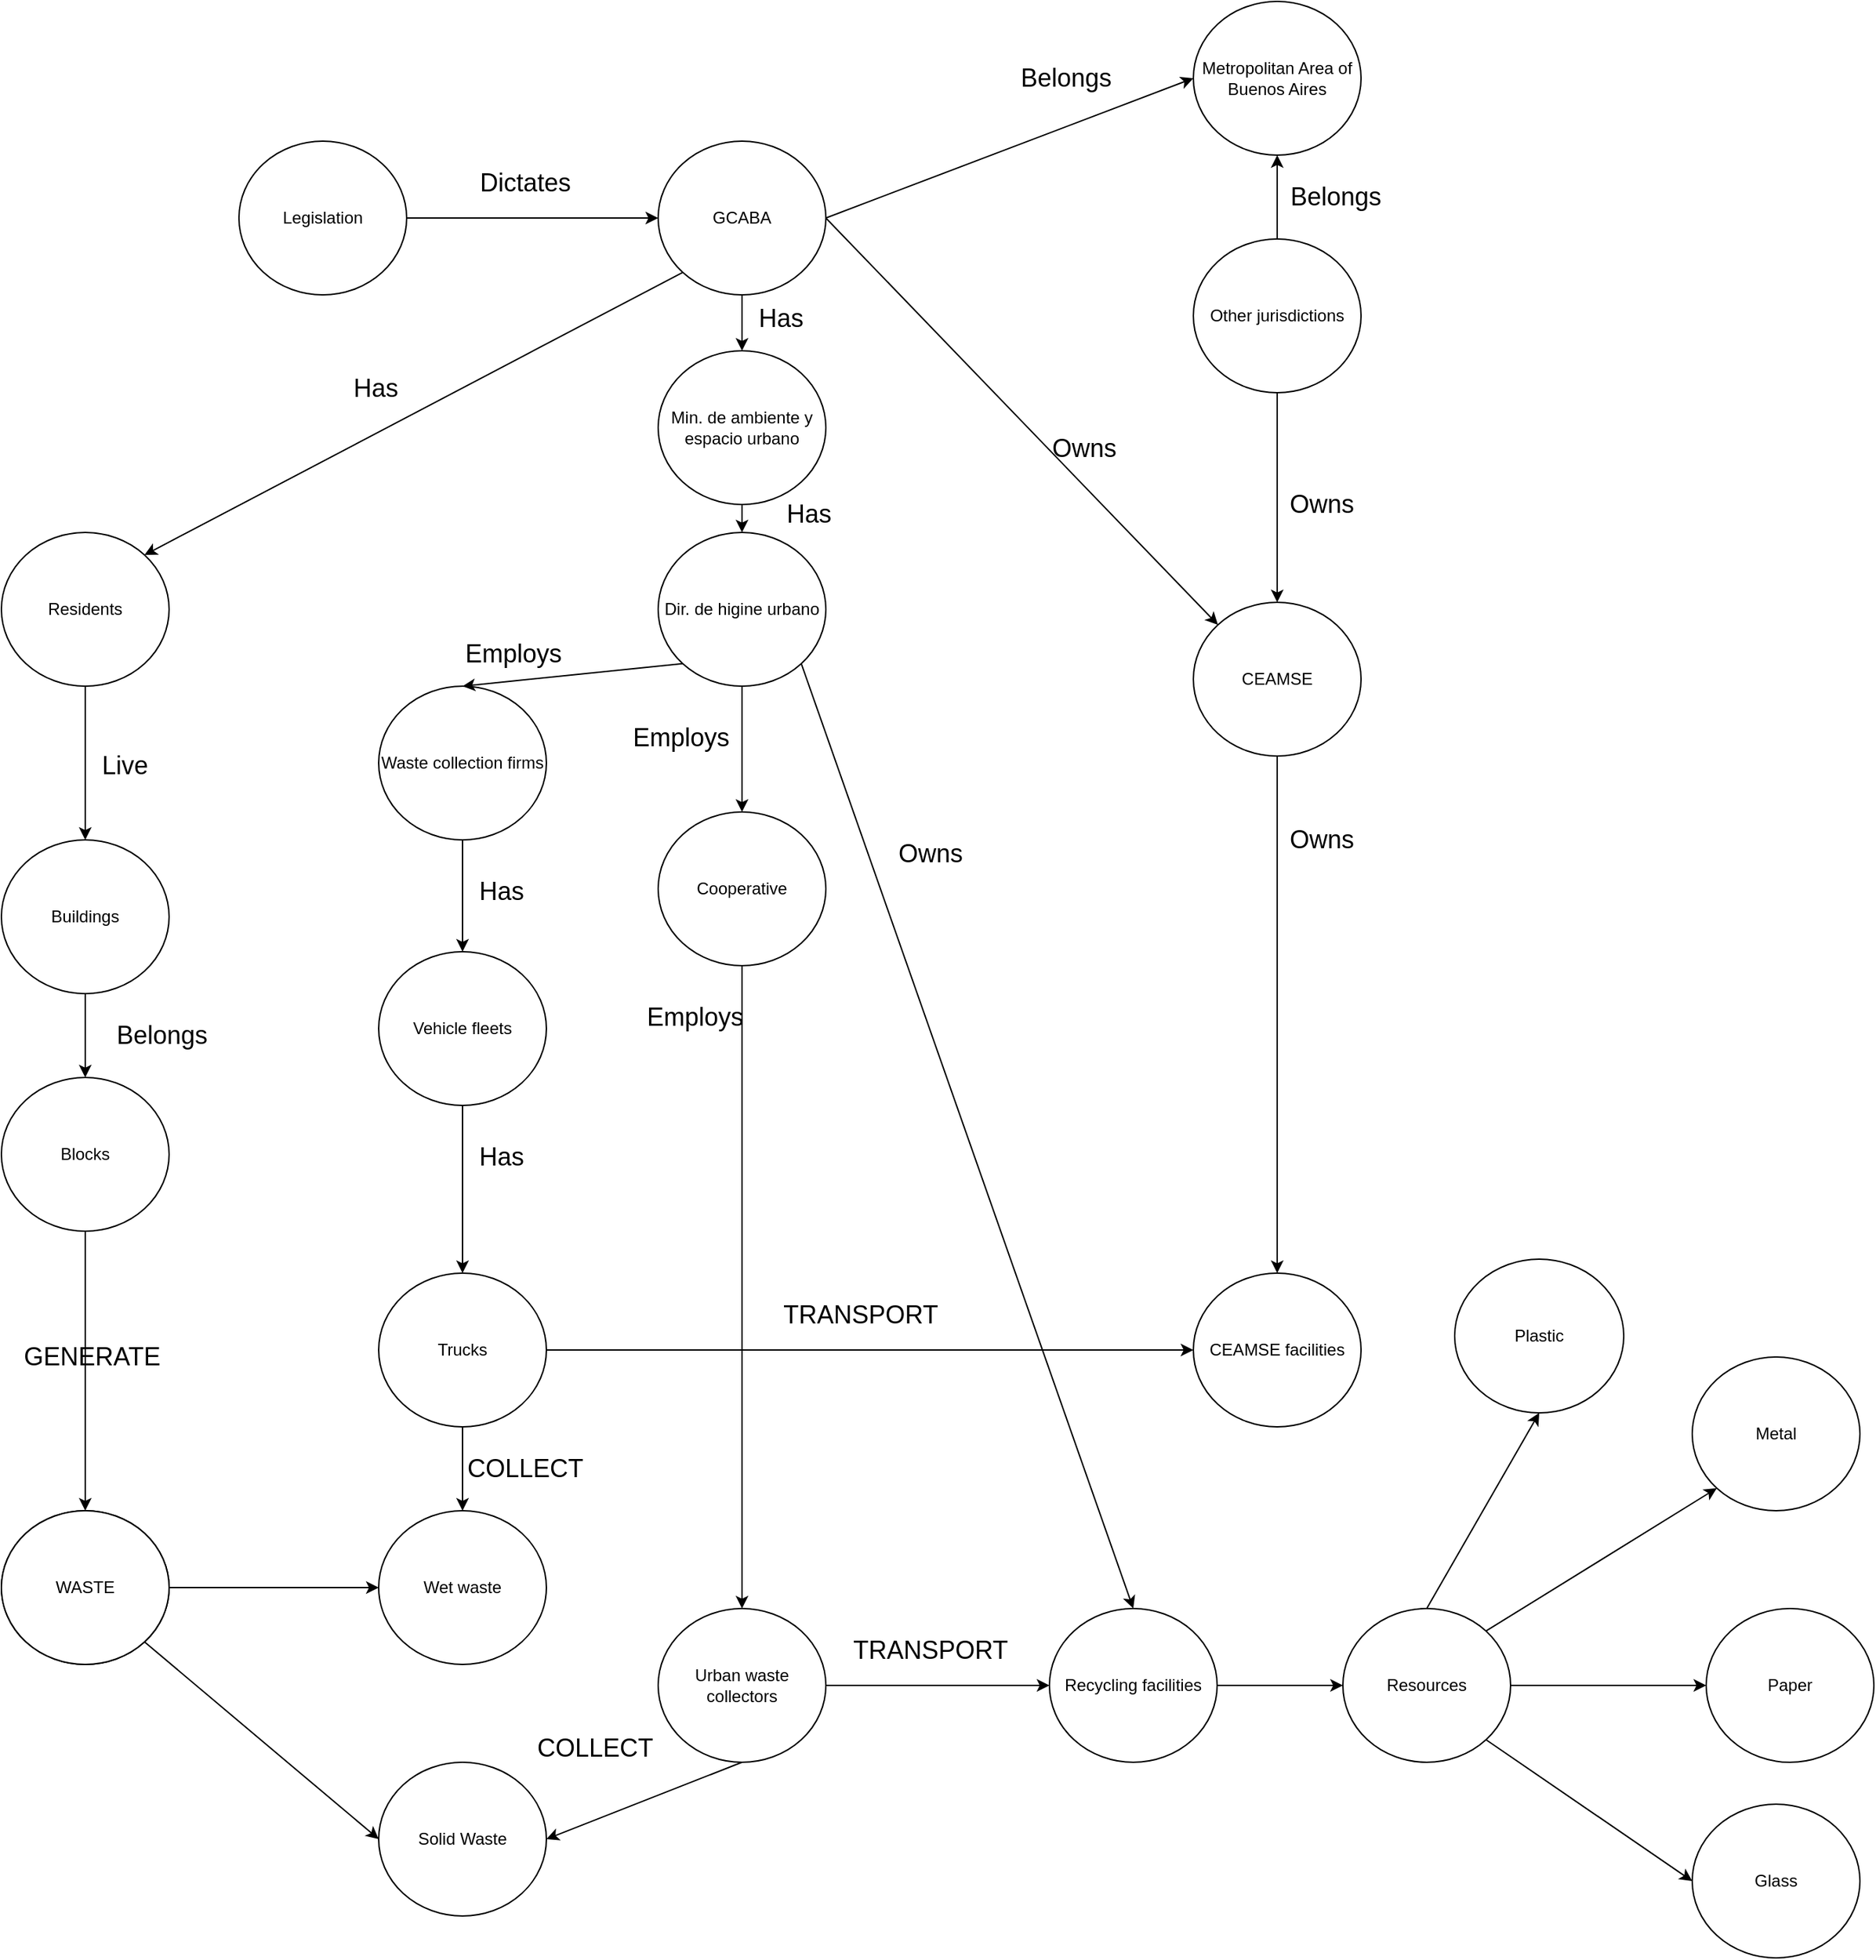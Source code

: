 <mxfile version="13.9.9" type="device"><diagram id="C5RBs43oDa-KdzZeNtuy" name="Page-1"><mxGraphModel dx="3128" dy="1988" grid="1" gridSize="10" guides="1" tooltips="1" connect="1" arrows="1" fold="1" page="1" pageScale="1" pageWidth="827" pageHeight="1169" math="0" shadow="0"><root><mxCell id="WIyWlLk6GJQsqaUBKTNV-0"/><mxCell id="WIyWlLk6GJQsqaUBKTNV-1" parent="WIyWlLk6GJQsqaUBKTNV-0"/><mxCell id="EyE9Sb6_Uw34UWCapqnc-0" value="Urban waste collectors" style="ellipse;whiteSpace=wrap;html=1;" parent="WIyWlLk6GJQsqaUBKTNV-1" vertex="1"><mxGeometry x="670" y="1330" width="120" height="110" as="geometry"/></mxCell><mxCell id="EyE9Sb6_Uw34UWCapqnc-2" value="Cooperative" style="ellipse;whiteSpace=wrap;html=1;" parent="WIyWlLk6GJQsqaUBKTNV-1" vertex="1"><mxGeometry x="670" y="760" width="120" height="110" as="geometry"/></mxCell><mxCell id="EyE9Sb6_Uw34UWCapqnc-6" value="GCABA" style="ellipse;whiteSpace=wrap;html=1;" parent="WIyWlLk6GJQsqaUBKTNV-1" vertex="1"><mxGeometry x="670" y="280" width="120" height="110" as="geometry"/></mxCell><mxCell id="EyE9Sb6_Uw34UWCapqnc-7" value="Min. de ambiente y espacio urbano " style="ellipse;whiteSpace=wrap;html=1;" parent="WIyWlLk6GJQsqaUBKTNV-1" vertex="1"><mxGeometry x="670" y="430" width="120" height="110" as="geometry"/></mxCell><mxCell id="EyE9Sb6_Uw34UWCapqnc-8" value="Dir. de higine urbano" style="ellipse;whiteSpace=wrap;html=1;" parent="WIyWlLk6GJQsqaUBKTNV-1" vertex="1"><mxGeometry x="670" y="560" width="120" height="110" as="geometry"/></mxCell><mxCell id="EyE9Sb6_Uw34UWCapqnc-9" value="Legislation" style="ellipse;whiteSpace=wrap;html=1;" parent="WIyWlLk6GJQsqaUBKTNV-1" vertex="1"><mxGeometry x="370" y="280" width="120" height="110" as="geometry"/></mxCell><mxCell id="EyE9Sb6_Uw34UWCapqnc-11" value="" style="endArrow=classic;html=1;exitX=1;exitY=0.5;exitDx=0;exitDy=0;entryX=0;entryY=0.5;entryDx=0;entryDy=0;" parent="WIyWlLk6GJQsqaUBKTNV-1" source="EyE9Sb6_Uw34UWCapqnc-9" target="EyE9Sb6_Uw34UWCapqnc-6" edge="1"><mxGeometry width="50" height="50" relative="1" as="geometry"><mxPoint x="440" y="620" as="sourcePoint"/><mxPoint x="490" y="570" as="targetPoint"/></mxGeometry></mxCell><mxCell id="EyE9Sb6_Uw34UWCapqnc-14" value="Waste collection firms" style="ellipse;whiteSpace=wrap;html=1;" parent="WIyWlLk6GJQsqaUBKTNV-1" vertex="1"><mxGeometry x="470" y="670" width="120" height="110" as="geometry"/></mxCell><mxCell id="EyE9Sb6_Uw34UWCapqnc-15" value="" style="endArrow=classic;html=1;entryX=0.5;entryY=0;entryDx=0;entryDy=0;exitX=0;exitY=1;exitDx=0;exitDy=0;" parent="WIyWlLk6GJQsqaUBKTNV-1" source="EyE9Sb6_Uw34UWCapqnc-8" target="EyE9Sb6_Uw34UWCapqnc-14" edge="1"><mxGeometry width="50" height="50" relative="1" as="geometry"><mxPoint x="510" y="700" as="sourcePoint"/><mxPoint x="560" y="650" as="targetPoint"/></mxGeometry></mxCell><mxCell id="EyE9Sb6_Uw34UWCapqnc-16" value="" style="endArrow=classic;html=1;entryX=0.5;entryY=0;entryDx=0;entryDy=0;exitX=0.5;exitY=1;exitDx=0;exitDy=0;" parent="WIyWlLk6GJQsqaUBKTNV-1" source="EyE9Sb6_Uw34UWCapqnc-8" target="EyE9Sb6_Uw34UWCapqnc-2" edge="1"><mxGeometry width="50" height="50" relative="1" as="geometry"><mxPoint x="740" y="670" as="sourcePoint"/><mxPoint x="440" y="740" as="targetPoint"/></mxGeometry></mxCell><mxCell id="EyE9Sb6_Uw34UWCapqnc-18" value="Solid Waste" style="ellipse;whiteSpace=wrap;html=1;" parent="WIyWlLk6GJQsqaUBKTNV-1" vertex="1"><mxGeometry x="470" y="1440" width="120" height="110" as="geometry"/></mxCell><mxCell id="EyE9Sb6_Uw34UWCapqnc-19" value="" style="endArrow=classic;html=1;entryX=0.5;entryY=0;entryDx=0;entryDy=0;exitX=0.5;exitY=1;exitDx=0;exitDy=0;" parent="WIyWlLk6GJQsqaUBKTNV-1" source="EyE9Sb6_Uw34UWCapqnc-35" target="EyE9Sb6_Uw34UWCapqnc-53" edge="1"><mxGeometry width="50" height="50" relative="1" as="geometry"><mxPoint x="780" y="930" as="sourcePoint"/><mxPoint x="500" y="520" as="targetPoint"/></mxGeometry></mxCell><mxCell id="EyE9Sb6_Uw34UWCapqnc-21" value="" style="endArrow=classic;html=1;exitX=0.5;exitY=1;exitDx=0;exitDy=0;entryX=0.5;entryY=0;entryDx=0;entryDy=0;" parent="WIyWlLk6GJQsqaUBKTNV-1" source="EyE9Sb6_Uw34UWCapqnc-7" target="EyE9Sb6_Uw34UWCapqnc-8" edge="1"><mxGeometry width="50" height="50" relative="1" as="geometry"><mxPoint x="510" y="700" as="sourcePoint"/><mxPoint x="560" y="650" as="targetPoint"/></mxGeometry></mxCell><mxCell id="EyE9Sb6_Uw34UWCapqnc-22" value="" style="endArrow=classic;html=1;exitX=0.5;exitY=1;exitDx=0;exitDy=0;entryX=0.5;entryY=0;entryDx=0;entryDy=0;" parent="WIyWlLk6GJQsqaUBKTNV-1" source="EyE9Sb6_Uw34UWCapqnc-6" target="EyE9Sb6_Uw34UWCapqnc-7" edge="1"><mxGeometry width="50" height="50" relative="1" as="geometry"><mxPoint x="510" y="700" as="sourcePoint"/><mxPoint x="560" y="650" as="targetPoint"/></mxGeometry></mxCell><mxCell id="EyE9Sb6_Uw34UWCapqnc-25" value="CEAMSE" style="ellipse;whiteSpace=wrap;html=1;" parent="WIyWlLk6GJQsqaUBKTNV-1" vertex="1"><mxGeometry x="1053" y="610" width="120" height="110" as="geometry"/></mxCell><mxCell id="EyE9Sb6_Uw34UWCapqnc-26" value="Other jurisdictions" style="ellipse;whiteSpace=wrap;html=1;" parent="WIyWlLk6GJQsqaUBKTNV-1" vertex="1"><mxGeometry x="1053" y="350" width="120" height="110" as="geometry"/></mxCell><mxCell id="EyE9Sb6_Uw34UWCapqnc-27" value="" style="endArrow=classic;html=1;exitX=0.5;exitY=1;exitDx=0;exitDy=0;entryX=0.5;entryY=0;entryDx=0;entryDy=0;" parent="WIyWlLk6GJQsqaUBKTNV-1" source="EyE9Sb6_Uw34UWCapqnc-26" target="EyE9Sb6_Uw34UWCapqnc-25" edge="1"><mxGeometry width="50" height="50" relative="1" as="geometry"><mxPoint x="653" y="710" as="sourcePoint"/><mxPoint x="703" y="660" as="targetPoint"/></mxGeometry></mxCell><mxCell id="EyE9Sb6_Uw34UWCapqnc-28" value="" style="endArrow=classic;html=1;exitX=1;exitY=0.5;exitDx=0;exitDy=0;entryX=0;entryY=0;entryDx=0;entryDy=0;" parent="WIyWlLk6GJQsqaUBKTNV-1" source="EyE9Sb6_Uw34UWCapqnc-6" target="EyE9Sb6_Uw34UWCapqnc-25" edge="1"><mxGeometry width="50" height="50" relative="1" as="geometry"><mxPoint x="890" y="390" as="sourcePoint"/><mxPoint x="910" y="520" as="targetPoint"/></mxGeometry></mxCell><mxCell id="EyE9Sb6_Uw34UWCapqnc-29" value="Metropolitan Area of Buenos Aires" style="ellipse;whiteSpace=wrap;html=1;" parent="WIyWlLk6GJQsqaUBKTNV-1" vertex="1"><mxGeometry x="1053" y="180" width="120" height="110" as="geometry"/></mxCell><mxCell id="EyE9Sb6_Uw34UWCapqnc-31" value="" style="endArrow=classic;html=1;exitX=0.5;exitY=1;exitDx=0;exitDy=0;" parent="WIyWlLk6GJQsqaUBKTNV-1" source="EyE9Sb6_Uw34UWCapqnc-14" target="EyE9Sb6_Uw34UWCapqnc-34" edge="1"><mxGeometry width="50" height="50" relative="1" as="geometry"><mxPoint x="580" y="730" as="sourcePoint"/><mxPoint x="1217.297" y="391.364" as="targetPoint"/></mxGeometry></mxCell><mxCell id="EyE9Sb6_Uw34UWCapqnc-32" value="" style="endArrow=classic;html=1;entryX=0.5;entryY=1;entryDx=0;entryDy=0;exitX=0.5;exitY=0;exitDx=0;exitDy=0;" parent="WIyWlLk6GJQsqaUBKTNV-1" source="EyE9Sb6_Uw34UWCapqnc-26" target="EyE9Sb6_Uw34UWCapqnc-29" edge="1"><mxGeometry width="50" height="50" relative="1" as="geometry"><mxPoint x="1063" y="350" as="sourcePoint"/><mxPoint x="1120.297" y="566.364" as="targetPoint"/></mxGeometry></mxCell><mxCell id="EyE9Sb6_Uw34UWCapqnc-33" value="" style="endArrow=classic;html=1;exitX=0.5;exitY=1;exitDx=0;exitDy=0;entryX=0.5;entryY=0;entryDx=0;entryDy=0;" parent="WIyWlLk6GJQsqaUBKTNV-1" source="EyE9Sb6_Uw34UWCapqnc-25" target="EyE9Sb6_Uw34UWCapqnc-36" edge="1"><mxGeometry width="50" height="50" relative="1" as="geometry"><mxPoint x="1343" y="430" as="sourcePoint"/><mxPoint x="1510.297" y="631.364" as="targetPoint"/></mxGeometry></mxCell><mxCell id="EyE9Sb6_Uw34UWCapqnc-37" value="" style="edgeStyle=orthogonalEdgeStyle;rounded=0;orthogonalLoop=1;jettySize=auto;html=1;entryX=0.5;entryY=0;entryDx=0;entryDy=0;" parent="WIyWlLk6GJQsqaUBKTNV-1" source="EyE9Sb6_Uw34UWCapqnc-34" target="EyE9Sb6_Uw34UWCapqnc-35" edge="1"><mxGeometry relative="1" as="geometry"/></mxCell><mxCell id="EyE9Sb6_Uw34UWCapqnc-34" value="Vehicle fleets" style="ellipse;whiteSpace=wrap;html=1;" parent="WIyWlLk6GJQsqaUBKTNV-1" vertex="1"><mxGeometry x="470" y="860" width="120" height="110" as="geometry"/></mxCell><mxCell id="EyE9Sb6_Uw34UWCapqnc-35" value="Trucks" style="ellipse;whiteSpace=wrap;html=1;" parent="WIyWlLk6GJQsqaUBKTNV-1" vertex="1"><mxGeometry x="470" y="1090" width="120" height="110" as="geometry"/></mxCell><mxCell id="EyE9Sb6_Uw34UWCapqnc-36" value="CEAMSE facilities" style="ellipse;whiteSpace=wrap;html=1;" parent="WIyWlLk6GJQsqaUBKTNV-1" vertex="1"><mxGeometry x="1053" y="1090" width="120" height="110" as="geometry"/></mxCell><mxCell id="EyE9Sb6_Uw34UWCapqnc-39" value="Recycling facilities" style="ellipse;whiteSpace=wrap;html=1;" parent="WIyWlLk6GJQsqaUBKTNV-1" vertex="1"><mxGeometry x="950" y="1330" width="120" height="110" as="geometry"/></mxCell><mxCell id="EyE9Sb6_Uw34UWCapqnc-40" value="" style="endArrow=classic;html=1;exitX=1;exitY=1;exitDx=0;exitDy=0;entryX=0.5;entryY=0;entryDx=0;entryDy=0;" parent="WIyWlLk6GJQsqaUBKTNV-1" source="EyE9Sb6_Uw34UWCapqnc-8" target="EyE9Sb6_Uw34UWCapqnc-39" edge="1"><mxGeometry width="50" height="50" relative="1" as="geometry"><mxPoint x="1180" y="920" as="sourcePoint"/><mxPoint x="730" y="760" as="targetPoint"/></mxGeometry></mxCell><mxCell id="EyE9Sb6_Uw34UWCapqnc-42" value="Residents" style="ellipse;whiteSpace=wrap;html=1;" parent="WIyWlLk6GJQsqaUBKTNV-1" vertex="1"><mxGeometry x="200" y="560" width="120" height="110" as="geometry"/></mxCell><mxCell id="EyE9Sb6_Uw34UWCapqnc-43" value="Buildings" style="ellipse;whiteSpace=wrap;html=1;" parent="WIyWlLk6GJQsqaUBKTNV-1" vertex="1"><mxGeometry x="200" y="780" width="120" height="110" as="geometry"/></mxCell><mxCell id="EyE9Sb6_Uw34UWCapqnc-44" value="Blocks" style="ellipse;whiteSpace=wrap;html=1;" parent="WIyWlLk6GJQsqaUBKTNV-1" vertex="1"><mxGeometry x="200" y="950" width="120" height="110" as="geometry"/></mxCell><mxCell id="EyE9Sb6_Uw34UWCapqnc-45" value="" style="endArrow=classic;html=1;exitX=0.5;exitY=1;exitDx=0;exitDy=0;entryX=0.5;entryY=0;entryDx=0;entryDy=0;" parent="WIyWlLk6GJQsqaUBKTNV-1" source="EyE9Sb6_Uw34UWCapqnc-42" target="EyE9Sb6_Uw34UWCapqnc-43" edge="1"><mxGeometry width="50" height="50" relative="1" as="geometry"><mxPoint x="200" y="930" as="sourcePoint"/><mxPoint x="350" y="780" as="targetPoint"/></mxGeometry></mxCell><mxCell id="EyE9Sb6_Uw34UWCapqnc-47" value="" style="endArrow=classic;html=1;exitX=0;exitY=1;exitDx=0;exitDy=0;entryX=1;entryY=0;entryDx=0;entryDy=0;" parent="WIyWlLk6GJQsqaUBKTNV-1" source="EyE9Sb6_Uw34UWCapqnc-6" target="EyE9Sb6_Uw34UWCapqnc-42" edge="1"><mxGeometry width="50" height="50" relative="1" as="geometry"><mxPoint x="200" y="930" as="sourcePoint"/><mxPoint x="510" y="640" as="targetPoint"/></mxGeometry></mxCell><mxCell id="EyE9Sb6_Uw34UWCapqnc-49" value="" style="endArrow=classic;html=1;exitX=0.5;exitY=1;exitDx=0;exitDy=0;" parent="WIyWlLk6GJQsqaUBKTNV-1" source="EyE9Sb6_Uw34UWCapqnc-43" target="EyE9Sb6_Uw34UWCapqnc-44" edge="1"><mxGeometry width="50" height="50" relative="1" as="geometry"><mxPoint x="390" y="780" as="sourcePoint"/><mxPoint x="440" y="730" as="targetPoint"/></mxGeometry></mxCell><mxCell id="EyE9Sb6_Uw34UWCapqnc-50" value="" style="endArrow=classic;html=1;exitX=1;exitY=0.5;exitDx=0;exitDy=0;" parent="WIyWlLk6GJQsqaUBKTNV-1" source="EyE9Sb6_Uw34UWCapqnc-94" target="EyE9Sb6_Uw34UWCapqnc-53" edge="1"><mxGeometry width="50" height="50" relative="1" as="geometry"><mxPoint x="290" y="1190" as="sourcePoint"/><mxPoint x="260" y="1160" as="targetPoint"/></mxGeometry></mxCell><mxCell id="EyE9Sb6_Uw34UWCapqnc-52" value="" style="endArrow=classic;html=1;entryX=0;entryY=0.5;entryDx=0;entryDy=0;exitX=1;exitY=0.5;exitDx=0;exitDy=0;" parent="WIyWlLk6GJQsqaUBKTNV-1" source="EyE9Sb6_Uw34UWCapqnc-0" target="EyE9Sb6_Uw34UWCapqnc-39" edge="1"><mxGeometry width="50" height="50" relative="1" as="geometry"><mxPoint x="200" y="930" as="sourcePoint"/><mxPoint x="250" y="880" as="targetPoint"/></mxGeometry></mxCell><mxCell id="EyE9Sb6_Uw34UWCapqnc-53" value="Wet waste" style="ellipse;whiteSpace=wrap;html=1;" parent="WIyWlLk6GJQsqaUBKTNV-1" vertex="1"><mxGeometry x="470" y="1260" width="120" height="110" as="geometry"/></mxCell><mxCell id="EyE9Sb6_Uw34UWCapqnc-55" value="&lt;font style=&quot;font-size: 18px&quot;&gt;Owns&lt;/font&gt;" style="text;html=1;strokeColor=none;fillColor=none;align=center;verticalAlign=middle;whiteSpace=wrap;rounded=0;" parent="WIyWlLk6GJQsqaUBKTNV-1" vertex="1"><mxGeometry x="930" y="480" width="90" height="40" as="geometry"/></mxCell><mxCell id="EyE9Sb6_Uw34UWCapqnc-56" value="&lt;font style=&quot;font-size: 18px&quot;&gt;Owns&lt;/font&gt;" style="text;html=1;strokeColor=none;fillColor=none;align=center;verticalAlign=middle;whiteSpace=wrap;rounded=0;" parent="WIyWlLk6GJQsqaUBKTNV-1" vertex="1"><mxGeometry x="1100" y="520" width="90" height="40" as="geometry"/></mxCell><mxCell id="EyE9Sb6_Uw34UWCapqnc-57" value="&lt;font style=&quot;font-size: 18px&quot;&gt;Owns&lt;/font&gt;" style="text;html=1;strokeColor=none;fillColor=none;align=center;verticalAlign=middle;whiteSpace=wrap;rounded=0;" parent="WIyWlLk6GJQsqaUBKTNV-1" vertex="1"><mxGeometry x="1100" y="760" width="90" height="40" as="geometry"/></mxCell><mxCell id="EyE9Sb6_Uw34UWCapqnc-58" value="&lt;font style=&quot;font-size: 18px&quot;&gt;Belongs&lt;/font&gt;" style="text;html=1;strokeColor=none;fillColor=none;align=center;verticalAlign=middle;whiteSpace=wrap;rounded=0;" parent="WIyWlLk6GJQsqaUBKTNV-1" vertex="1"><mxGeometry x="1110" y="300" width="90" height="40" as="geometry"/></mxCell><mxCell id="EyE9Sb6_Uw34UWCapqnc-60" value="" style="endArrow=classic;html=1;exitX=1;exitY=0.5;exitDx=0;exitDy=0;entryX=0;entryY=0.5;entryDx=0;entryDy=0;" parent="WIyWlLk6GJQsqaUBKTNV-1" source="EyE9Sb6_Uw34UWCapqnc-6" target="EyE9Sb6_Uw34UWCapqnc-29" edge="1"><mxGeometry width="50" height="50" relative="1" as="geometry"><mxPoint x="790" y="335" as="sourcePoint"/><mxPoint x="885" y="300" as="targetPoint"/></mxGeometry></mxCell><mxCell id="EyE9Sb6_Uw34UWCapqnc-61" value="&lt;font style=&quot;font-size: 18px&quot;&gt;Dictates&lt;/font&gt;" style="text;html=1;strokeColor=none;fillColor=none;align=center;verticalAlign=middle;whiteSpace=wrap;rounded=0;" parent="WIyWlLk6GJQsqaUBKTNV-1" vertex="1"><mxGeometry x="530" y="290" width="90" height="40" as="geometry"/></mxCell><mxCell id="EyE9Sb6_Uw34UWCapqnc-62" value="&lt;font style=&quot;font-size: 18px&quot;&gt;Has&lt;/font&gt;" style="text;whiteSpace=wrap;html=1;" parent="WIyWlLk6GJQsqaUBKTNV-1" vertex="1"><mxGeometry x="740" y="390" width="90" height="30" as="geometry"/></mxCell><mxCell id="EyE9Sb6_Uw34UWCapqnc-65" value="&lt;font style=&quot;font-size: 18px&quot;&gt;Has&lt;/font&gt;" style="text;whiteSpace=wrap;html=1;" parent="WIyWlLk6GJQsqaUBKTNV-1" vertex="1"><mxGeometry x="760" y="530" width="90" height="30" as="geometry"/></mxCell><mxCell id="EyE9Sb6_Uw34UWCapqnc-66" value="&lt;font style=&quot;font-size: 18px&quot;&gt;Employs&lt;/font&gt;" style="text;whiteSpace=wrap;html=1;" parent="WIyWlLk6GJQsqaUBKTNV-1" vertex="1"><mxGeometry x="650" y="690" width="90" height="30" as="geometry"/></mxCell><mxCell id="EyE9Sb6_Uw34UWCapqnc-68" value="&lt;font style=&quot;font-size: 18px&quot;&gt;Employs&lt;/font&gt;" style="text;whiteSpace=wrap;html=1;" parent="WIyWlLk6GJQsqaUBKTNV-1" vertex="1"><mxGeometry x="530" y="630" width="90" height="30" as="geometry"/></mxCell><mxCell id="EyE9Sb6_Uw34UWCapqnc-69" value="&lt;font style=&quot;font-size: 18px&quot;&gt;Owns&lt;/font&gt;" style="text;html=1;strokeColor=none;fillColor=none;align=center;verticalAlign=middle;whiteSpace=wrap;rounded=0;" parent="WIyWlLk6GJQsqaUBKTNV-1" vertex="1"><mxGeometry x="820" y="770" width="90" height="40" as="geometry"/></mxCell><mxCell id="EyE9Sb6_Uw34UWCapqnc-71" value="&lt;font style=&quot;font-size: 18px&quot;&gt;Has&lt;/font&gt;" style="text;whiteSpace=wrap;html=1;" parent="WIyWlLk6GJQsqaUBKTNV-1" vertex="1"><mxGeometry x="540" y="800" width="90" height="30" as="geometry"/></mxCell><mxCell id="EyE9Sb6_Uw34UWCapqnc-72" value="&lt;font style=&quot;font-size: 18px&quot;&gt;Belongs&lt;/font&gt;" style="text;html=1;strokeColor=none;fillColor=none;align=center;verticalAlign=middle;whiteSpace=wrap;rounded=0;" parent="WIyWlLk6GJQsqaUBKTNV-1" vertex="1"><mxGeometry x="917" y="215" width="90" height="40" as="geometry"/></mxCell><mxCell id="EyE9Sb6_Uw34UWCapqnc-75" value="&lt;font style=&quot;font-size: 18px&quot;&gt;Has&lt;/font&gt;" style="text;whiteSpace=wrap;html=1;" parent="WIyWlLk6GJQsqaUBKTNV-1" vertex="1"><mxGeometry x="540" y="990" width="90" height="30" as="geometry"/></mxCell><mxCell id="EyE9Sb6_Uw34UWCapqnc-76" value="&lt;font style=&quot;font-size: 18px&quot;&gt;Has&lt;/font&gt;" style="text;whiteSpace=wrap;html=1;" parent="WIyWlLk6GJQsqaUBKTNV-1" vertex="1"><mxGeometry x="450" y="440" width="90" height="30" as="geometry"/></mxCell><mxCell id="EyE9Sb6_Uw34UWCapqnc-77" value="&lt;font style=&quot;font-size: 18px&quot;&gt;Live&lt;/font&gt;" style="text;whiteSpace=wrap;html=1;" parent="WIyWlLk6GJQsqaUBKTNV-1" vertex="1"><mxGeometry x="270" y="710" width="90" height="30" as="geometry"/></mxCell><mxCell id="EyE9Sb6_Uw34UWCapqnc-79" value="&lt;font style=&quot;font-size: 18px&quot;&gt;Belongs&lt;/font&gt;" style="text;html=1;strokeColor=none;fillColor=none;align=center;verticalAlign=middle;whiteSpace=wrap;rounded=0;" parent="WIyWlLk6GJQsqaUBKTNV-1" vertex="1"><mxGeometry x="270" y="900" width="90" height="40" as="geometry"/></mxCell><mxCell id="EyE9Sb6_Uw34UWCapqnc-80" value="&lt;font style=&quot;font-size: 18px&quot;&gt;GENERATE&lt;/font&gt;" style="text;html=1;strokeColor=none;fillColor=none;align=center;verticalAlign=middle;whiteSpace=wrap;rounded=0;" parent="WIyWlLk6GJQsqaUBKTNV-1" vertex="1"><mxGeometry x="220" y="1130" width="90" height="40" as="geometry"/></mxCell><mxCell id="EyE9Sb6_Uw34UWCapqnc-83" value="" style="endArrow=classic;html=1;exitX=0.5;exitY=1;exitDx=0;exitDy=0;entryX=1;entryY=0.5;entryDx=0;entryDy=0;" parent="WIyWlLk6GJQsqaUBKTNV-1" source="EyE9Sb6_Uw34UWCapqnc-0" target="EyE9Sb6_Uw34UWCapqnc-18" edge="1"><mxGeometry width="50" height="50" relative="1" as="geometry"><mxPoint x="480" y="1110" as="sourcePoint"/><mxPoint x="302.814" y="1306.468" as="targetPoint"/></mxGeometry></mxCell><mxCell id="EyE9Sb6_Uw34UWCapqnc-84" value="&lt;font style=&quot;font-size: 18px&quot;&gt;COLLECT&lt;/font&gt;" style="text;html=1;strokeColor=none;fillColor=none;align=center;verticalAlign=middle;whiteSpace=wrap;rounded=0;" parent="WIyWlLk6GJQsqaUBKTNV-1" vertex="1"><mxGeometry x="580" y="1410" width="90" height="40" as="geometry"/></mxCell><mxCell id="EyE9Sb6_Uw34UWCapqnc-87" value="&lt;font style=&quot;font-size: 18px&quot;&gt;COLLECT&lt;/font&gt;" style="text;html=1;strokeColor=none;fillColor=none;align=center;verticalAlign=middle;whiteSpace=wrap;rounded=0;" parent="WIyWlLk6GJQsqaUBKTNV-1" vertex="1"><mxGeometry x="530" y="1210" width="90" height="40" as="geometry"/></mxCell><mxCell id="EyE9Sb6_Uw34UWCapqnc-93" value="" style="endArrow=classic;html=1;exitX=0.5;exitY=1;exitDx=0;exitDy=0;entryX=0.5;entryY=0;entryDx=0;entryDy=0;" parent="WIyWlLk6GJQsqaUBKTNV-1" target="EyE9Sb6_Uw34UWCapqnc-94" edge="1"><mxGeometry width="50" height="50" relative="1" as="geometry"><mxPoint x="260" y="1060" as="sourcePoint"/><mxPoint x="487.574" y="1276.109" as="targetPoint"/></mxGeometry></mxCell><mxCell id="EyE9Sb6_Uw34UWCapqnc-94" value="WASTE" style="ellipse;whiteSpace=wrap;html=1;" parent="WIyWlLk6GJQsqaUBKTNV-1" vertex="1"><mxGeometry x="200" y="1260" width="120" height="110" as="geometry"/></mxCell><mxCell id="EyE9Sb6_Uw34UWCapqnc-95" value="" style="endArrow=classic;html=1;exitX=1;exitY=1;exitDx=0;exitDy=0;entryX=0;entryY=0.5;entryDx=0;entryDy=0;" parent="WIyWlLk6GJQsqaUBKTNV-1" source="EyE9Sb6_Uw34UWCapqnc-94" target="EyE9Sb6_Uw34UWCapqnc-18" edge="1"><mxGeometry width="50" height="50" relative="1" as="geometry"><mxPoint x="320" y="1315" as="sourcePoint"/><mxPoint x="487.574" y="1226.109" as="targetPoint"/></mxGeometry></mxCell><mxCell id="EyE9Sb6_Uw34UWCapqnc-99" value="" style="endArrow=classic;html=1;exitX=0.5;exitY=1;exitDx=0;exitDy=0;entryX=0.5;entryY=0;entryDx=0;entryDy=0;" parent="WIyWlLk6GJQsqaUBKTNV-1" source="EyE9Sb6_Uw34UWCapqnc-2" target="EyE9Sb6_Uw34UWCapqnc-0" edge="1"><mxGeometry width="50" height="50" relative="1" as="geometry"><mxPoint x="730" y="870" as="sourcePoint"/><mxPoint x="730" y="920" as="targetPoint"/></mxGeometry></mxCell><mxCell id="EyE9Sb6_Uw34UWCapqnc-100" value="&lt;font style=&quot;font-size: 18px&quot;&gt;Employs&lt;/font&gt;" style="text;whiteSpace=wrap;html=1;" parent="WIyWlLk6GJQsqaUBKTNV-1" vertex="1"><mxGeometry x="660" y="890" width="90" height="30" as="geometry"/></mxCell><mxCell id="EyE9Sb6_Uw34UWCapqnc-102" value="&lt;font style=&quot;font-size: 18px&quot;&gt;TRANSPORT&lt;/font&gt;" style="text;html=1;strokeColor=none;fillColor=none;align=center;verticalAlign=middle;whiteSpace=wrap;rounded=0;" parent="WIyWlLk6GJQsqaUBKTNV-1" vertex="1"><mxGeometry x="820" y="1340" width="90" height="40" as="geometry"/></mxCell><mxCell id="EyE9Sb6_Uw34UWCapqnc-103" value="&lt;font style=&quot;font-size: 18px&quot;&gt;TRANSPORT&lt;/font&gt;" style="text;html=1;strokeColor=none;fillColor=none;align=center;verticalAlign=middle;whiteSpace=wrap;rounded=0;" parent="WIyWlLk6GJQsqaUBKTNV-1" vertex="1"><mxGeometry x="770" y="1100" width="90" height="40" as="geometry"/></mxCell><mxCell id="EyE9Sb6_Uw34UWCapqnc-104" value="" style="endArrow=classic;html=1;exitX=1;exitY=0.5;exitDx=0;exitDy=0;entryX=0;entryY=0.5;entryDx=0;entryDy=0;" parent="WIyWlLk6GJQsqaUBKTNV-1" source="EyE9Sb6_Uw34UWCapqnc-35" target="EyE9Sb6_Uw34UWCapqnc-36" edge="1"><mxGeometry width="50" height="50" relative="1" as="geometry"><mxPoint x="730" y="1080" as="sourcePoint"/><mxPoint x="730" y="1329" as="targetPoint"/></mxGeometry></mxCell><mxCell id="EyE9Sb6_Uw34UWCapqnc-105" value="WASTE" style="ellipse;whiteSpace=wrap;html=1;" parent="WIyWlLk6GJQsqaUBKTNV-1" vertex="1"><mxGeometry x="200" y="1260" width="120" height="110" as="geometry"/></mxCell><mxCell id="EyE9Sb6_Uw34UWCapqnc-108" value="Resources" style="ellipse;whiteSpace=wrap;html=1;" parent="WIyWlLk6GJQsqaUBKTNV-1" vertex="1"><mxGeometry x="1160" y="1330" width="120" height="110" as="geometry"/></mxCell><mxCell id="EyE9Sb6_Uw34UWCapqnc-109" value="" style="endArrow=classic;html=1;entryX=0;entryY=0.5;entryDx=0;entryDy=0;exitX=1;exitY=0.5;exitDx=0;exitDy=0;" parent="WIyWlLk6GJQsqaUBKTNV-1" source="EyE9Sb6_Uw34UWCapqnc-39" target="EyE9Sb6_Uw34UWCapqnc-108" edge="1"><mxGeometry width="50" height="50" relative="1" as="geometry"><mxPoint x="1065" y="1480" as="sourcePoint"/><mxPoint x="1225" y="1480" as="targetPoint"/></mxGeometry></mxCell><mxCell id="EyE9Sb6_Uw34UWCapqnc-110" value="Metal" style="ellipse;whiteSpace=wrap;html=1;" parent="WIyWlLk6GJQsqaUBKTNV-1" vertex="1"><mxGeometry x="1410" y="1150" width="120" height="110" as="geometry"/></mxCell><mxCell id="EyE9Sb6_Uw34UWCapqnc-111" value="Paper" style="ellipse;whiteSpace=wrap;html=1;" parent="WIyWlLk6GJQsqaUBKTNV-1" vertex="1"><mxGeometry x="1420" y="1330" width="120" height="110" as="geometry"/></mxCell><mxCell id="EyE9Sb6_Uw34UWCapqnc-112" value="Plastic" style="ellipse;whiteSpace=wrap;html=1;" parent="WIyWlLk6GJQsqaUBKTNV-1" vertex="1"><mxGeometry x="1240" y="1080" width="121" height="110" as="geometry"/></mxCell><mxCell id="EyE9Sb6_Uw34UWCapqnc-113" value="Glass" style="ellipse;whiteSpace=wrap;html=1;" parent="WIyWlLk6GJQsqaUBKTNV-1" vertex="1"><mxGeometry x="1410" y="1470" width="120" height="110" as="geometry"/></mxCell><mxCell id="EyE9Sb6_Uw34UWCapqnc-115" value="" style="endArrow=classic;html=1;entryX=0;entryY=0.5;entryDx=0;entryDy=0;exitX=1;exitY=1;exitDx=0;exitDy=0;" parent="WIyWlLk6GJQsqaUBKTNV-1" source="EyE9Sb6_Uw34UWCapqnc-108" target="EyE9Sb6_Uw34UWCapqnc-113" edge="1"><mxGeometry width="50" height="50" relative="1" as="geometry"><mxPoint x="1490" y="582.5" as="sourcePoint"/><mxPoint x="1270.0" y="1047.5" as="targetPoint"/></mxGeometry></mxCell><mxCell id="EyE9Sb6_Uw34UWCapqnc-116" value="" style="endArrow=classic;html=1;entryX=0;entryY=0.5;entryDx=0;entryDy=0;exitX=1;exitY=0.5;exitDx=0;exitDy=0;" parent="WIyWlLk6GJQsqaUBKTNV-1" source="EyE9Sb6_Uw34UWCapqnc-108" target="EyE9Sb6_Uw34UWCapqnc-111" edge="1"><mxGeometry width="50" height="50" relative="1" as="geometry"><mxPoint x="1500" y="592.5" as="sourcePoint"/><mxPoint x="1280.0" y="1057.5" as="targetPoint"/></mxGeometry></mxCell><mxCell id="EyE9Sb6_Uw34UWCapqnc-117" value="" style="endArrow=classic;html=1;entryX=0;entryY=1;entryDx=0;entryDy=0;exitX=1;exitY=0;exitDx=0;exitDy=0;" parent="WIyWlLk6GJQsqaUBKTNV-1" source="EyE9Sb6_Uw34UWCapqnc-108" target="EyE9Sb6_Uw34UWCapqnc-110" edge="1"><mxGeometry width="50" height="50" relative="1" as="geometry"><mxPoint x="1510" y="602.5" as="sourcePoint"/><mxPoint x="1290.0" y="1067.5" as="targetPoint"/></mxGeometry></mxCell><mxCell id="EyE9Sb6_Uw34UWCapqnc-118" value="" style="endArrow=classic;html=1;entryX=0.5;entryY=1;entryDx=0;entryDy=0;exitX=0.5;exitY=0;exitDx=0;exitDy=0;" parent="WIyWlLk6GJQsqaUBKTNV-1" source="EyE9Sb6_Uw34UWCapqnc-108" target="EyE9Sb6_Uw34UWCapqnc-112" edge="1"><mxGeometry width="50" height="50" relative="1" as="geometry"><mxPoint x="1520" y="612.5" as="sourcePoint"/><mxPoint x="1300.0" y="1077.5" as="targetPoint"/></mxGeometry></mxCell></root></mxGraphModel></diagram></mxfile>
